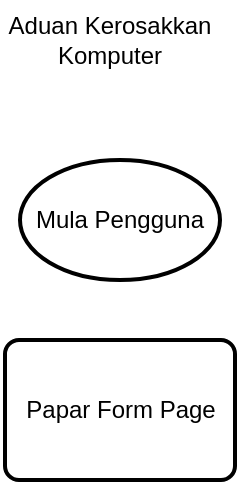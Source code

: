 <mxfile>
    <diagram id="qy5VWmU2YBBrGhjBY-d2" name="Page-1">
        <mxGraphModel dx="1058" dy="481" grid="1" gridSize="10" guides="1" tooltips="1" connect="1" arrows="1" fold="1" page="1" pageScale="1" pageWidth="850" pageHeight="1100" math="0" shadow="0">
            <root>
                <mxCell id="0"/>
                <mxCell id="1" parent="0"/>
                <mxCell id="2" value="Aduan Kerosakkan Komputer" style="text;html=1;strokeColor=none;fillColor=none;align=center;verticalAlign=middle;whiteSpace=wrap;rounded=0;" parent="1" vertex="1">
                    <mxGeometry x="345" y="80" width="110" height="40" as="geometry"/>
                </mxCell>
                <mxCell id="3" value="Mula Pengguna" style="strokeWidth=2;html=1;shape=mxgraph.flowchart.start_1;whiteSpace=wrap;fillColor=#FFFFFF;" parent="1" vertex="1">
                    <mxGeometry x="355" y="160" width="100" height="60" as="geometry"/>
                </mxCell>
                <mxCell id="4" value="Papar Form Page" style="rounded=1;whiteSpace=wrap;html=1;absoluteArcSize=1;arcSize=14;strokeWidth=2;fillColor=#FFFFFF;" parent="1" vertex="1">
                    <mxGeometry x="347.5" y="250" width="115" height="70" as="geometry"/>
                </mxCell>
            </root>
        </mxGraphModel>
    </diagram>
</mxfile>